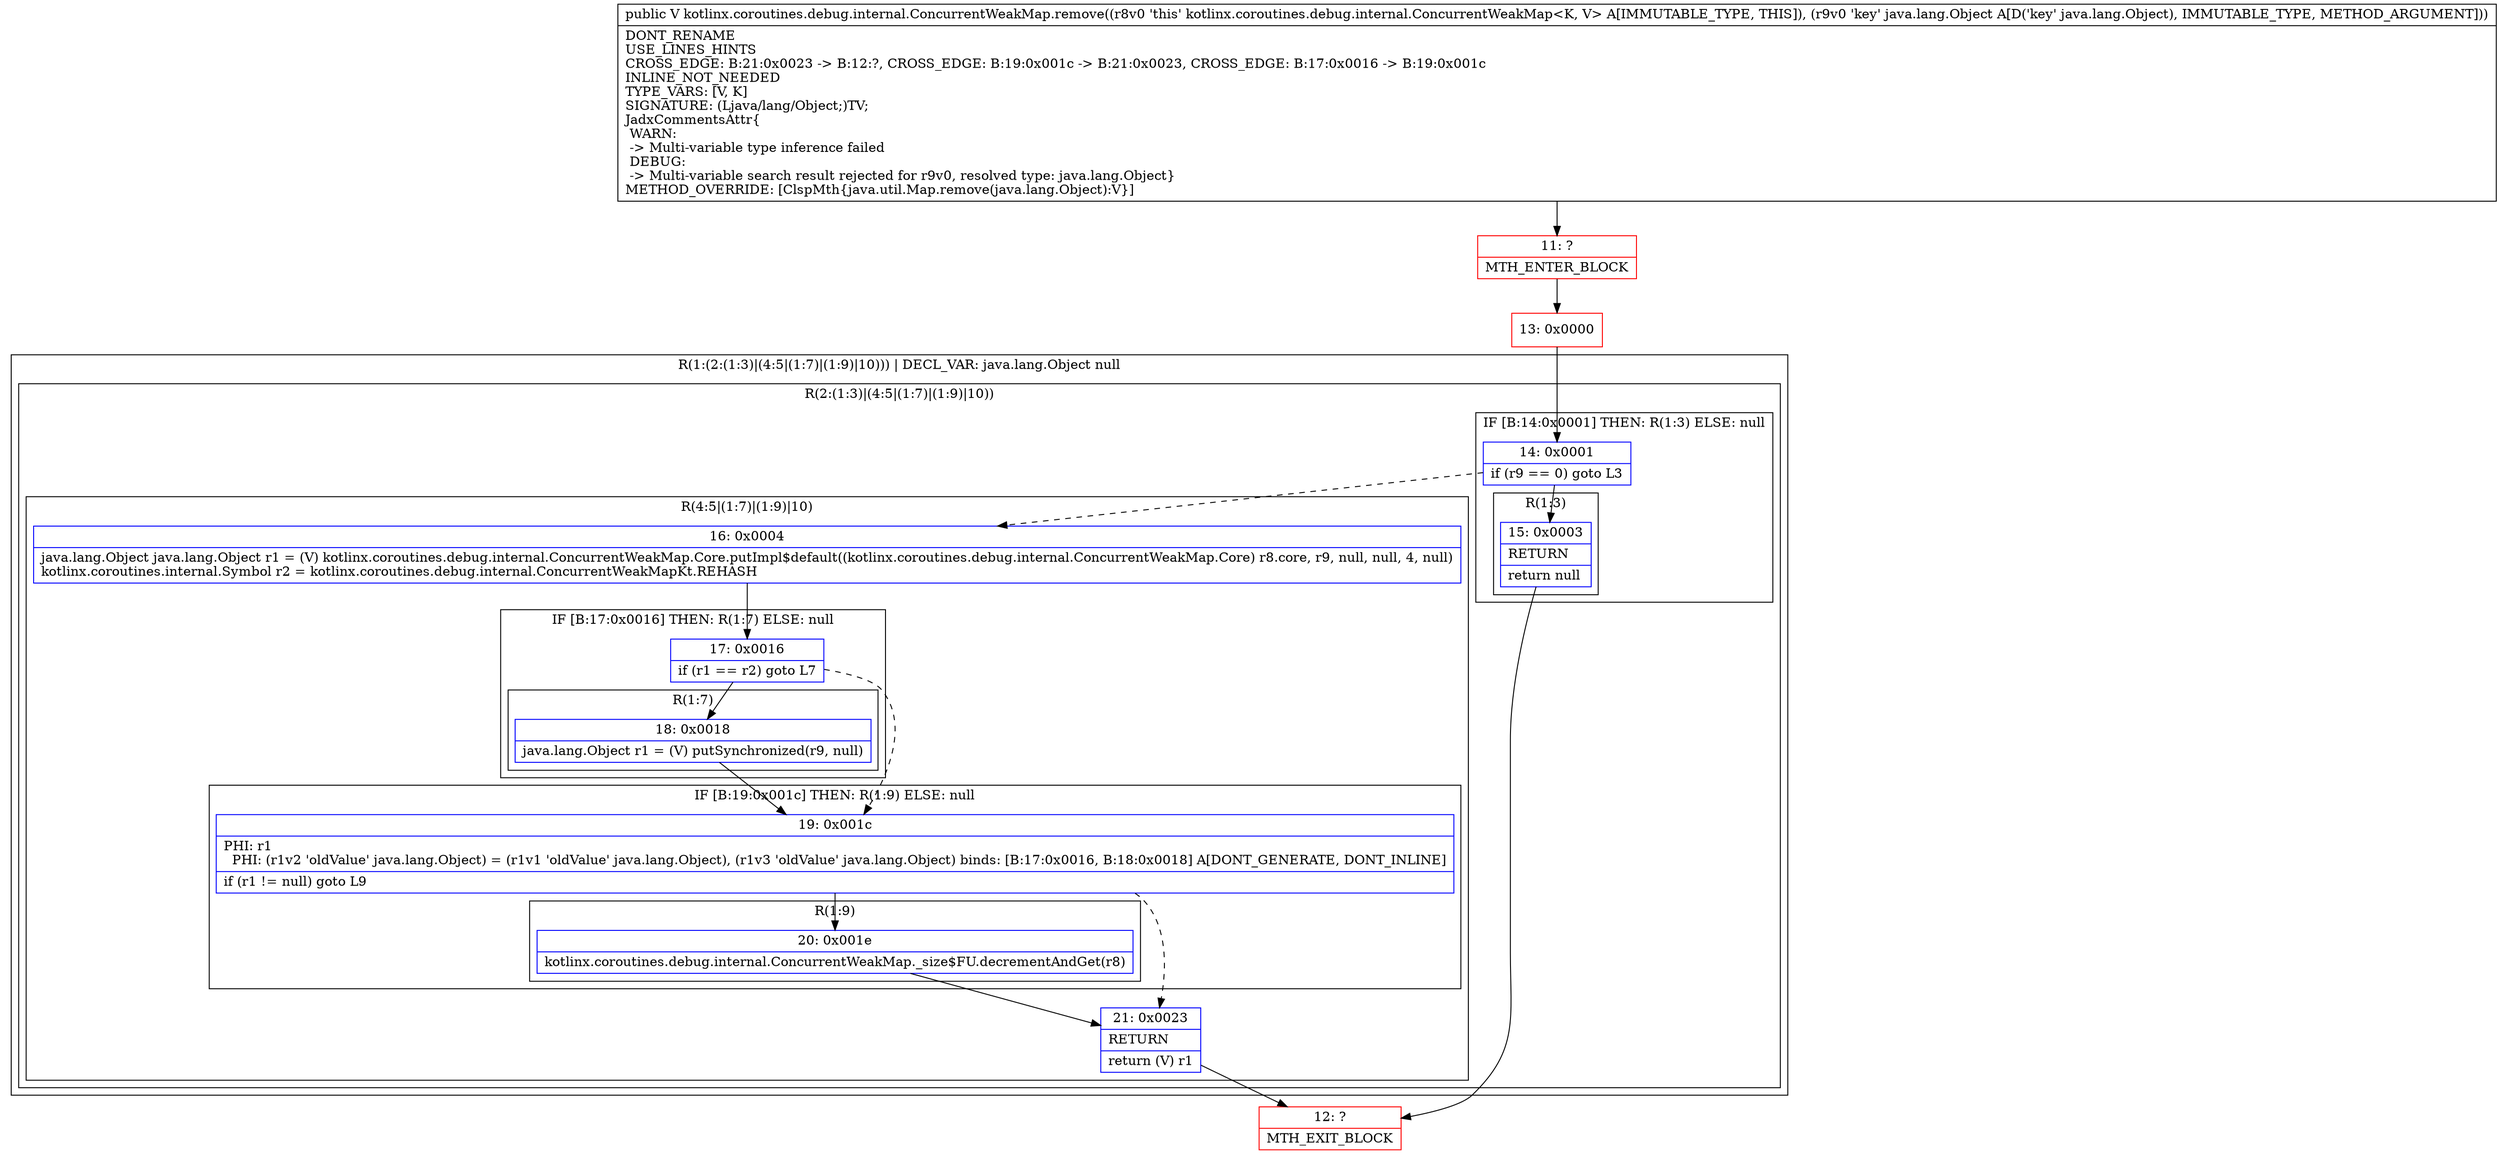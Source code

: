 digraph "CFG forkotlinx.coroutines.debug.internal.ConcurrentWeakMap.remove(Ljava\/lang\/Object;)Ljava\/lang\/Object;" {
subgraph cluster_Region_58596041 {
label = "R(1:(2:(1:3)|(4:5|(1:7)|(1:9)|10))) | DECL_VAR: java.lang.Object null\l";
node [shape=record,color=blue];
subgraph cluster_Region_2127877996 {
label = "R(2:(1:3)|(4:5|(1:7)|(1:9)|10))";
node [shape=record,color=blue];
subgraph cluster_IfRegion_1589372252 {
label = "IF [B:14:0x0001] THEN: R(1:3) ELSE: null";
node [shape=record,color=blue];
Node_14 [shape=record,label="{14\:\ 0x0001|if (r9 == 0) goto L3\l}"];
subgraph cluster_Region_837062593 {
label = "R(1:3)";
node [shape=record,color=blue];
Node_15 [shape=record,label="{15\:\ 0x0003|RETURN\l|return null\l}"];
}
}
subgraph cluster_Region_1381918433 {
label = "R(4:5|(1:7)|(1:9)|10)";
node [shape=record,color=blue];
Node_16 [shape=record,label="{16\:\ 0x0004|java.lang.Object java.lang.Object r1 = (V) kotlinx.coroutines.debug.internal.ConcurrentWeakMap.Core.putImpl$default((kotlinx.coroutines.debug.internal.ConcurrentWeakMap.Core) r8.core, r9, null, null, 4, null)\lkotlinx.coroutines.internal.Symbol r2 = kotlinx.coroutines.debug.internal.ConcurrentWeakMapKt.REHASH\l}"];
subgraph cluster_IfRegion_1866853057 {
label = "IF [B:17:0x0016] THEN: R(1:7) ELSE: null";
node [shape=record,color=blue];
Node_17 [shape=record,label="{17\:\ 0x0016|if (r1 == r2) goto L7\l}"];
subgraph cluster_Region_1234180638 {
label = "R(1:7)";
node [shape=record,color=blue];
Node_18 [shape=record,label="{18\:\ 0x0018|java.lang.Object r1 = (V) putSynchronized(r9, null)\l}"];
}
}
subgraph cluster_IfRegion_1886148723 {
label = "IF [B:19:0x001c] THEN: R(1:9) ELSE: null";
node [shape=record,color=blue];
Node_19 [shape=record,label="{19\:\ 0x001c|PHI: r1 \l  PHI: (r1v2 'oldValue' java.lang.Object) = (r1v1 'oldValue' java.lang.Object), (r1v3 'oldValue' java.lang.Object) binds: [B:17:0x0016, B:18:0x0018] A[DONT_GENERATE, DONT_INLINE]\l|if (r1 != null) goto L9\l}"];
subgraph cluster_Region_1119839078 {
label = "R(1:9)";
node [shape=record,color=blue];
Node_20 [shape=record,label="{20\:\ 0x001e|kotlinx.coroutines.debug.internal.ConcurrentWeakMap._size$FU.decrementAndGet(r8)\l}"];
}
}
Node_21 [shape=record,label="{21\:\ 0x0023|RETURN\l|return (V) r1\l}"];
}
}
}
Node_11 [shape=record,color=red,label="{11\:\ ?|MTH_ENTER_BLOCK\l}"];
Node_13 [shape=record,color=red,label="{13\:\ 0x0000}"];
Node_12 [shape=record,color=red,label="{12\:\ ?|MTH_EXIT_BLOCK\l}"];
MethodNode[shape=record,label="{public V kotlinx.coroutines.debug.internal.ConcurrentWeakMap.remove((r8v0 'this' kotlinx.coroutines.debug.internal.ConcurrentWeakMap\<K, V\> A[IMMUTABLE_TYPE, THIS]), (r9v0 'key' java.lang.Object A[D('key' java.lang.Object), IMMUTABLE_TYPE, METHOD_ARGUMENT]))  | DONT_RENAME\lUSE_LINES_HINTS\lCROSS_EDGE: B:21:0x0023 \-\> B:12:?, CROSS_EDGE: B:19:0x001c \-\> B:21:0x0023, CROSS_EDGE: B:17:0x0016 \-\> B:19:0x001c\lINLINE_NOT_NEEDED\lTYPE_VARS: [V, K]\lSIGNATURE: (Ljava\/lang\/Object;)TV;\lJadxCommentsAttr\{\l WARN: \l \-\> Multi\-variable type inference failed\l DEBUG: \l \-\> Multi\-variable search result rejected for r9v0, resolved type: java.lang.Object\}\lMETHOD_OVERRIDE: [ClspMth\{java.util.Map.remove(java.lang.Object):V\}]\l}"];
MethodNode -> Node_11;Node_14 -> Node_15;
Node_14 -> Node_16[style=dashed];
Node_15 -> Node_12;
Node_16 -> Node_17;
Node_17 -> Node_18;
Node_17 -> Node_19[style=dashed];
Node_18 -> Node_19;
Node_19 -> Node_20;
Node_19 -> Node_21[style=dashed];
Node_20 -> Node_21;
Node_21 -> Node_12;
Node_11 -> Node_13;
Node_13 -> Node_14;
}

